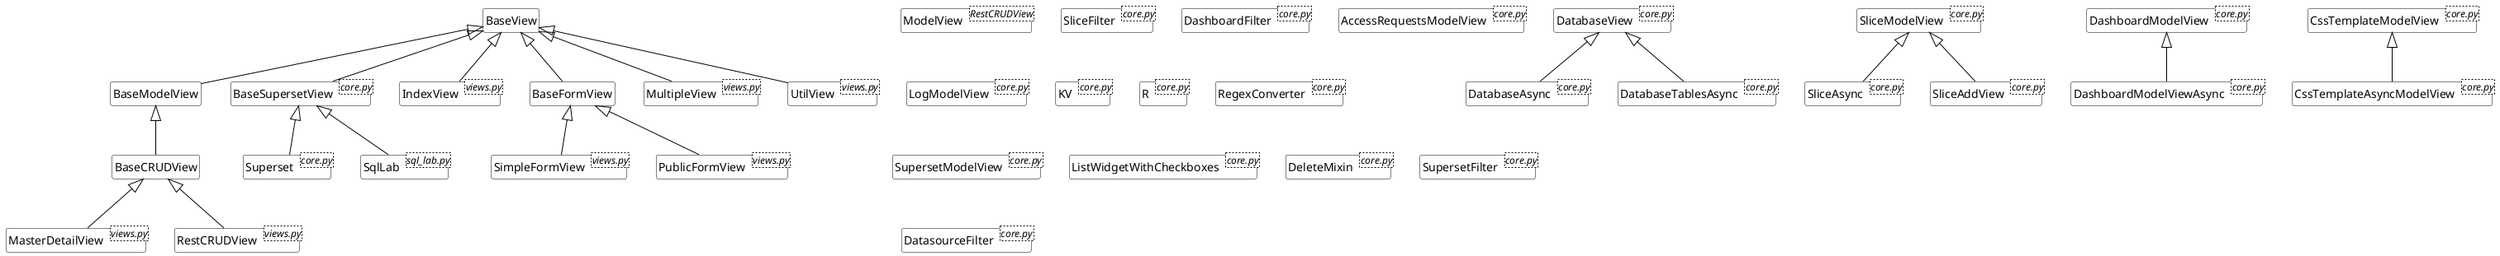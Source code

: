 @startuml

skinparam classBackgroundColor White
skinparam classArrowColor Black
skinparam classBorderColor Black
skinparam stereotypeCBackgroundColor Gray

hide circle
hide members

' ModelView -u-|> RestCRUDView
' ModelView <|-- SupersetModelView

' SupersetModelView <|-- QueryView
' SupersetModelView <|-- SavedQueryView
' SupersetModelView <|-- DatabaseView
' SupersetModelView <|-- AccessRequestsModelView
' SupersetModelView <|-- SliceModelView
' SupersetModelView <|-- DashboardModelView
' SupersetModelView <|-- LogModelView
' SupersetModelView <|-- CssTemplateModelView
' SavedQueryViewApi -u-|> SavedQueryView

' DeleteMixin <|-- SavedQueryView
' DeleteMixin <|-- SliceModelView
' DeleteMixin <|-- AccessRequestsModelView
' DeleteMixin <|-- DashboardModelView
' DeleteMixin <|-- DatabaseView

BaseView <|-- BaseSupersetView
BaseView <|-- IndexView
BaseView <|-- BaseFormView
BaseView <|-- BaseModelView

BaseView <|-- MultipleView
BaseView <|-- UtilView

DatabaseView <|-- DatabaseAsync
DatabaseView <|-- DatabaseTablesAsync
SliceModelView <|-- SliceAsync
SliceModelView <|-- SliceAddView

DashboardModelView <|-- DashboardModelViewAsync
CssTemplateModelView <|-- CssTemplateAsyncModelView

BaseCRUDView -u-|> BaseModelView
BaseCRUDView <|-- MasterDetailView
BaseCRUDView <|-- RestCRUDView


BaseFormView <|-- SimpleFormView
BaseFormView <|-- PublicFormView

BaseSupersetView <|-- Superset
BaseSupersetView <|-- SqlLab
' BaseSupersetView <|-- KV
' BaseSupersetView <|-- R

class MasterDetailView <views.py>
class MultipleView <views.py>
class IndexView <views.py>
class UtilView <views.py>
class SimpleFormView <views.py>
class PublicFormView <views.py>
class RestCRUDView <views.py>
class SqlLab <sql_lab.py>

' SupersetFilter -u-|> BaseFilter
' SupersetFilter <|-- SliceFilter
' SupersetFilter <|-- DashboardFilter


class ModelView <RestCRUDView> {
    +list()
    +show(pk)
    +add()
    +edit(pk)
    +delete(pk)
    +download(filename)
    +action(name, pk)
    +action_post()
}

class SliceFilter <core.py>
class DashboardFilter <core.py>
class DatabaseView <core.py>
class DatabaseAsync <core.py>
class DatabaseTablesAsync <core.py>
class AccessRequestsModelView <core.py>
class SliceModelView <core.py>
class SliceAsync <core.py>
class SliceAddView <core.py>
class DashboardModelView <core.py>
class DashboardModelViewAsync <core.py>
class LogModelView <core.py>
class KV <core.py>
class R <core.py>
class Superset <core.py>
class CssTemplateModelView <core.py>
class CssTemplateAsyncModelView <core.py>
class RegexConverter <core.py>

class BaseSupersetView <core.py>
class SupersetModelView <core.py>
class ListWidgetWithCheckboxes <core.py>
class DeleteMixin <core.py>
class SupersetFilter <core.py>
class DatasourceFilter <core.py>

class MasterDetailView {
    +list(pk=None)
}

class Superset {
	+update_role():
	+datasources():
	+override_role_permissions():
	+request_access():
	+approve():
	+slice(slice_id):
	+explore_json(datasource_type, datasource_id):
	+explorev2(datasource_type, datasource_id):
	+explore(datasource_type, datasource_id):
	+filter(datasource_type, datasource_id, column):
	+checkbox(model_view, id_, attr, value):
	+activity_per_day():
	+schemas(db_id):
	+tables(db_id, schema, substr):
	+copy_dash(dashboard_id):
	+save_dash(dashboard_id):
	+add_slices(dashboard_id):
	+testconn():
	+recent_activity(user_id):
	+csrf_token():
	+fave_dashboards_by_username(username):
	+fave_dashboards(user_id):
	+created_dashboards(user_id):
	+created_slices(user_id):
	+fave_slices(user_id):
	+warm_up_cache():
	+favstar(class_name, obj_id, action):
	+dashboard(dashboard_id):
	+theme():
	+queries(last_updated_ms):
	+welcome():
	+profile(username):
	+sqllab():    
}

@enduml